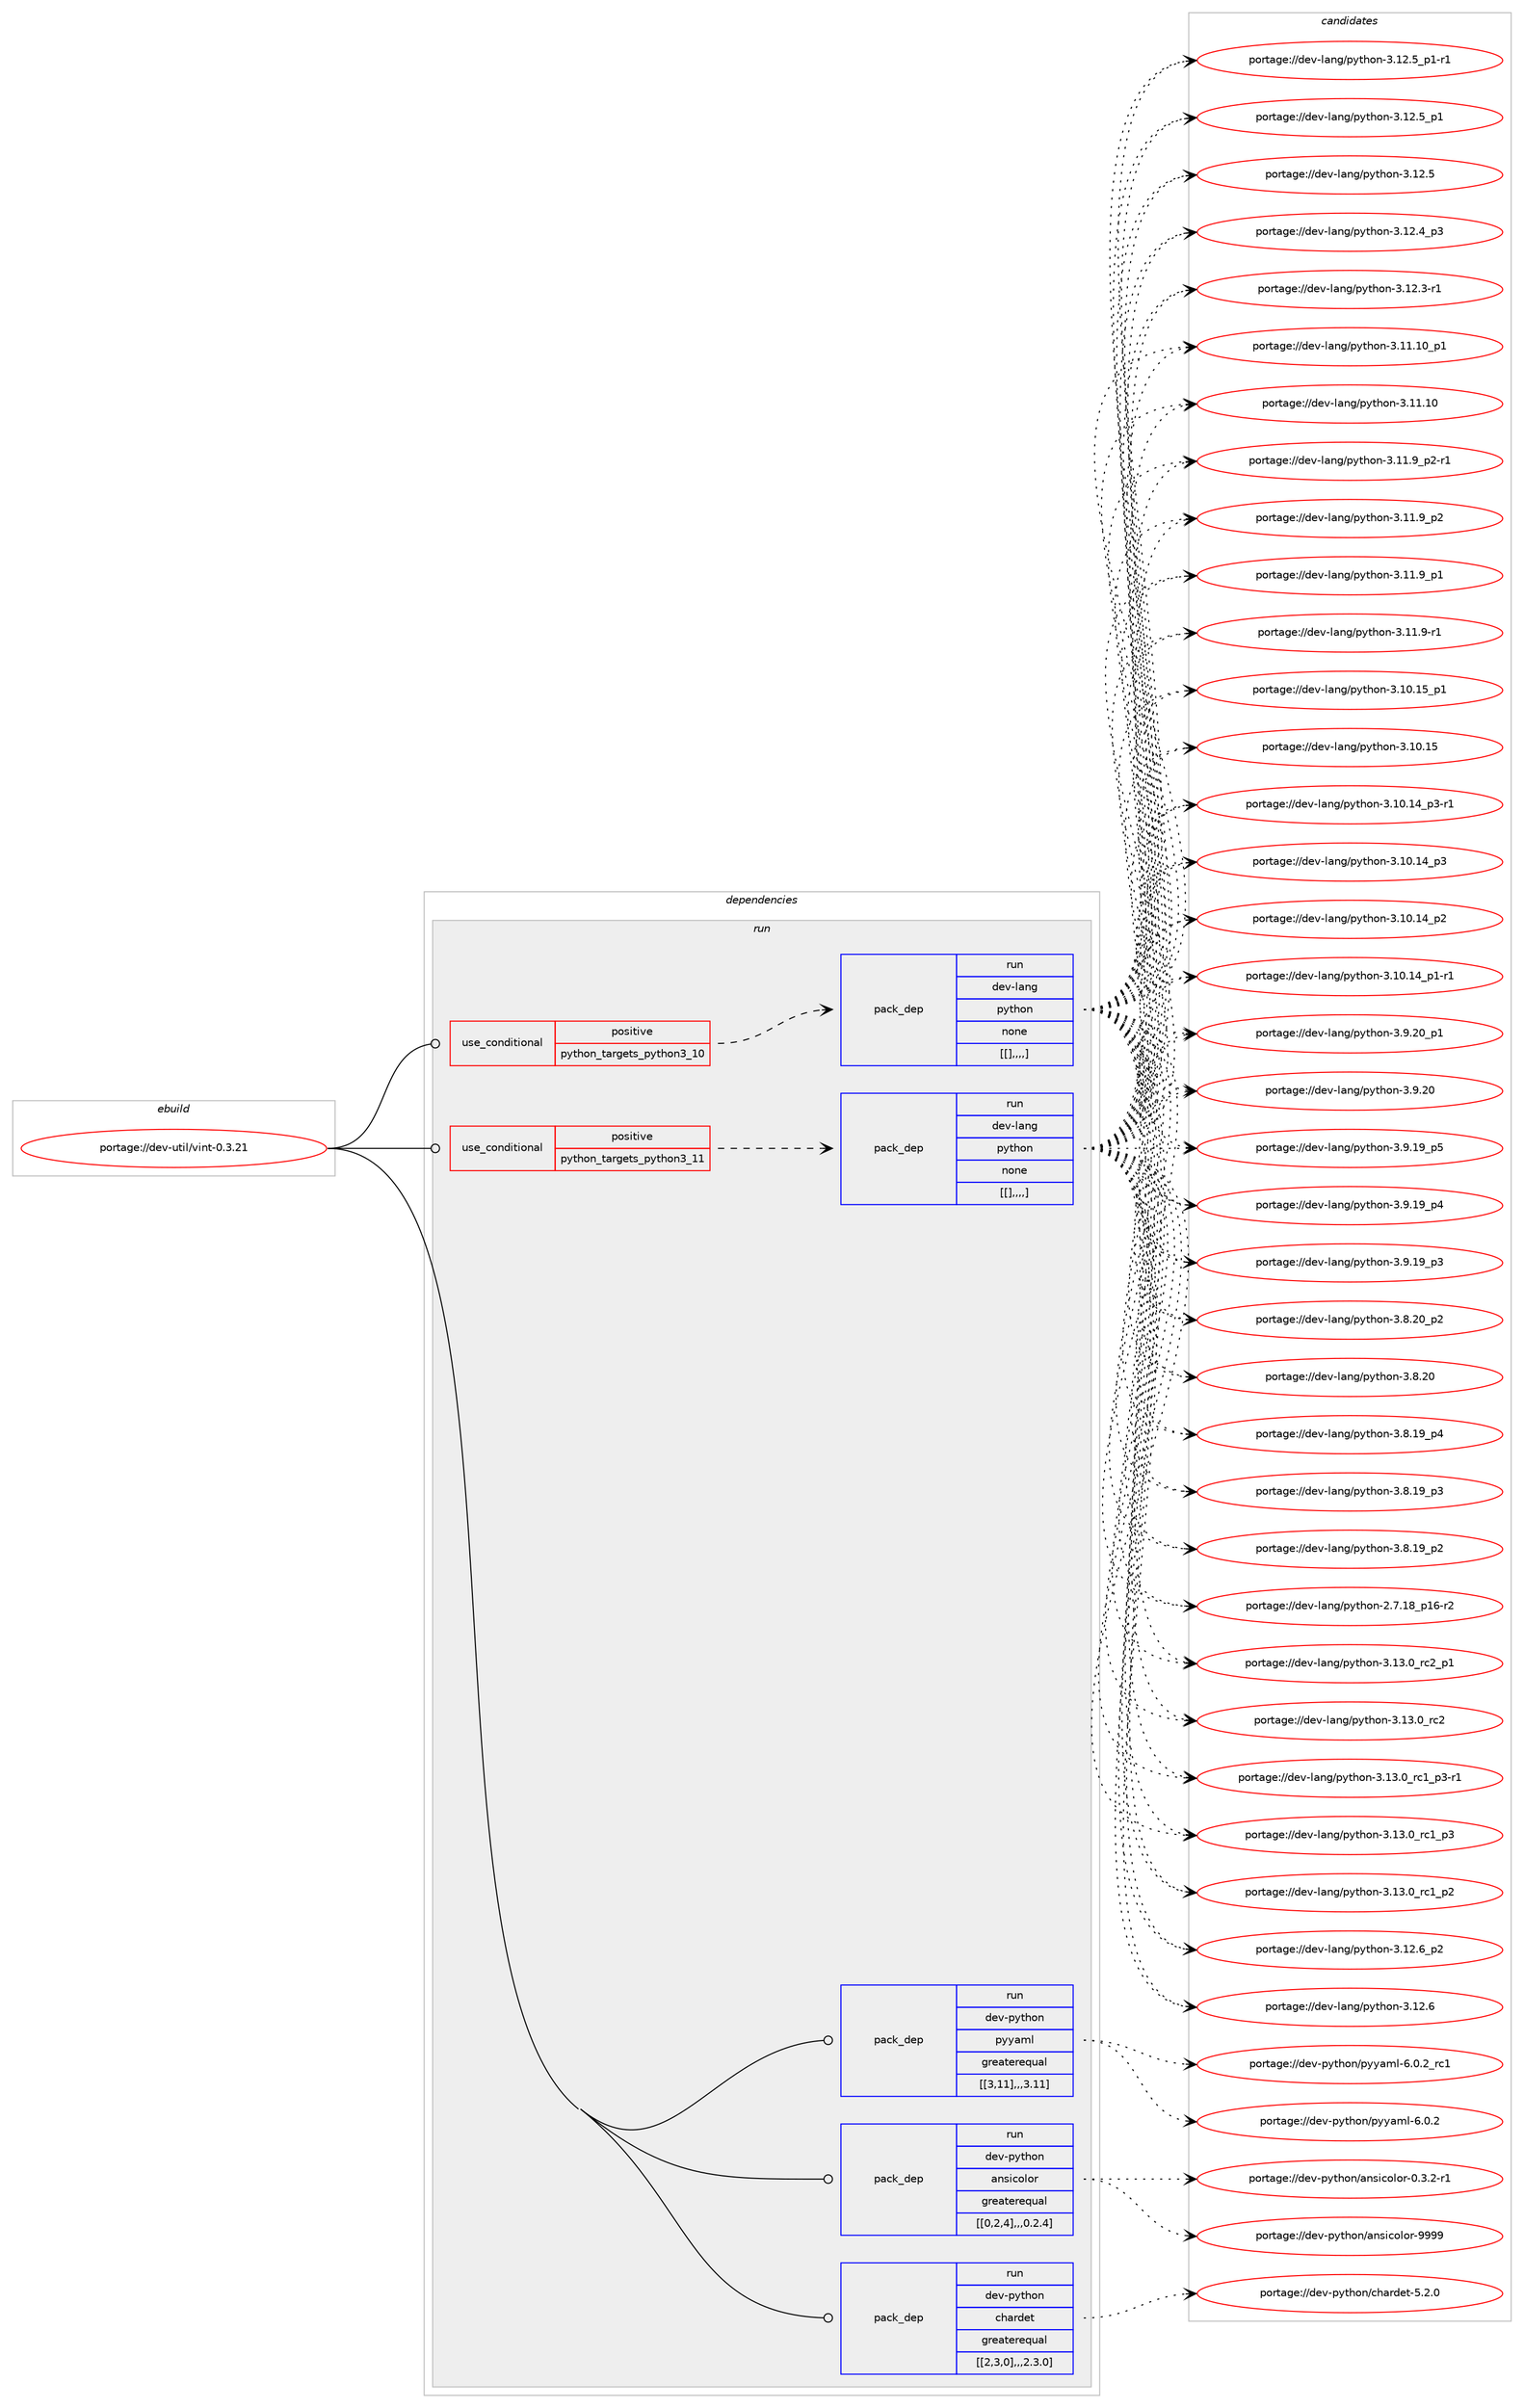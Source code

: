 digraph prolog {

# *************
# Graph options
# *************

newrank=true;
concentrate=true;
compound=true;
graph [rankdir=LR,fontname=Helvetica,fontsize=10,ranksep=1.5];#, ranksep=2.5, nodesep=0.2];
edge  [arrowhead=vee];
node  [fontname=Helvetica,fontsize=10];

# **********
# The ebuild
# **********

subgraph cluster_leftcol {
color=gray;
label=<<i>ebuild</i>>;
id [label="portage://dev-util/vint-0.3.21", color=red, width=4, href="../dev-util/vint-0.3.21.svg"];
}

# ****************
# The dependencies
# ****************

subgraph cluster_midcol {
color=gray;
label=<<i>dependencies</i>>;
subgraph cluster_compile {
fillcolor="#eeeeee";
style=filled;
label=<<i>compile</i>>;
}
subgraph cluster_compileandrun {
fillcolor="#eeeeee";
style=filled;
label=<<i>compile and run</i>>;
}
subgraph cluster_run {
fillcolor="#eeeeee";
style=filled;
label=<<i>run</i>>;
subgraph cond64492 {
dependency225232 [label=<<TABLE BORDER="0" CELLBORDER="1" CELLSPACING="0" CELLPADDING="4"><TR><TD ROWSPAN="3" CELLPADDING="10">use_conditional</TD></TR><TR><TD>positive</TD></TR><TR><TD>python_targets_python3_10</TD></TR></TABLE>>, shape=none, color=red];
subgraph pack159294 {
dependency225233 [label=<<TABLE BORDER="0" CELLBORDER="1" CELLSPACING="0" CELLPADDING="4" WIDTH="220"><TR><TD ROWSPAN="6" CELLPADDING="30">pack_dep</TD></TR><TR><TD WIDTH="110">run</TD></TR><TR><TD>dev-lang</TD></TR><TR><TD>python</TD></TR><TR><TD>none</TD></TR><TR><TD>[[],,,,]</TD></TR></TABLE>>, shape=none, color=blue];
}
dependency225232:e -> dependency225233:w [weight=20,style="dashed",arrowhead="vee"];
}
id:e -> dependency225232:w [weight=20,style="solid",arrowhead="odot"];
subgraph cond64493 {
dependency225234 [label=<<TABLE BORDER="0" CELLBORDER="1" CELLSPACING="0" CELLPADDING="4"><TR><TD ROWSPAN="3" CELLPADDING="10">use_conditional</TD></TR><TR><TD>positive</TD></TR><TR><TD>python_targets_python3_11</TD></TR></TABLE>>, shape=none, color=red];
subgraph pack159295 {
dependency225235 [label=<<TABLE BORDER="0" CELLBORDER="1" CELLSPACING="0" CELLPADDING="4" WIDTH="220"><TR><TD ROWSPAN="6" CELLPADDING="30">pack_dep</TD></TR><TR><TD WIDTH="110">run</TD></TR><TR><TD>dev-lang</TD></TR><TR><TD>python</TD></TR><TR><TD>none</TD></TR><TR><TD>[[],,,,]</TD></TR></TABLE>>, shape=none, color=blue];
}
dependency225234:e -> dependency225235:w [weight=20,style="dashed",arrowhead="vee"];
}
id:e -> dependency225234:w [weight=20,style="solid",arrowhead="odot"];
subgraph pack159296 {
dependency225236 [label=<<TABLE BORDER="0" CELLBORDER="1" CELLSPACING="0" CELLPADDING="4" WIDTH="220"><TR><TD ROWSPAN="6" CELLPADDING="30">pack_dep</TD></TR><TR><TD WIDTH="110">run</TD></TR><TR><TD>dev-python</TD></TR><TR><TD>ansicolor</TD></TR><TR><TD>greaterequal</TD></TR><TR><TD>[[0,2,4],,,0.2.4]</TD></TR></TABLE>>, shape=none, color=blue];
}
id:e -> dependency225236:w [weight=20,style="solid",arrowhead="odot"];
subgraph pack159297 {
dependency225237 [label=<<TABLE BORDER="0" CELLBORDER="1" CELLSPACING="0" CELLPADDING="4" WIDTH="220"><TR><TD ROWSPAN="6" CELLPADDING="30">pack_dep</TD></TR><TR><TD WIDTH="110">run</TD></TR><TR><TD>dev-python</TD></TR><TR><TD>chardet</TD></TR><TR><TD>greaterequal</TD></TR><TR><TD>[[2,3,0],,,2.3.0]</TD></TR></TABLE>>, shape=none, color=blue];
}
id:e -> dependency225237:w [weight=20,style="solid",arrowhead="odot"];
subgraph pack159298 {
dependency225238 [label=<<TABLE BORDER="0" CELLBORDER="1" CELLSPACING="0" CELLPADDING="4" WIDTH="220"><TR><TD ROWSPAN="6" CELLPADDING="30">pack_dep</TD></TR><TR><TD WIDTH="110">run</TD></TR><TR><TD>dev-python</TD></TR><TR><TD>pyyaml</TD></TR><TR><TD>greaterequal</TD></TR><TR><TD>[[3,11],,,3.11]</TD></TR></TABLE>>, shape=none, color=blue];
}
id:e -> dependency225238:w [weight=20,style="solid",arrowhead="odot"];
}
}

# **************
# The candidates
# **************

subgraph cluster_choices {
rank=same;
color=gray;
label=<<i>candidates</i>>;

subgraph choice159294 {
color=black;
nodesep=1;
choice100101118451089711010347112121116104111110455146495146489511499509511249 [label="portage://dev-lang/python-3.13.0_rc2_p1", color=red, width=4,href="../dev-lang/python-3.13.0_rc2_p1.svg"];
choice10010111845108971101034711212111610411111045514649514648951149950 [label="portage://dev-lang/python-3.13.0_rc2", color=red, width=4,href="../dev-lang/python-3.13.0_rc2.svg"];
choice1001011184510897110103471121211161041111104551464951464895114994995112514511449 [label="portage://dev-lang/python-3.13.0_rc1_p3-r1", color=red, width=4,href="../dev-lang/python-3.13.0_rc1_p3-r1.svg"];
choice100101118451089711010347112121116104111110455146495146489511499499511251 [label="portage://dev-lang/python-3.13.0_rc1_p3", color=red, width=4,href="../dev-lang/python-3.13.0_rc1_p3.svg"];
choice100101118451089711010347112121116104111110455146495146489511499499511250 [label="portage://dev-lang/python-3.13.0_rc1_p2", color=red, width=4,href="../dev-lang/python-3.13.0_rc1_p2.svg"];
choice100101118451089711010347112121116104111110455146495046549511250 [label="portage://dev-lang/python-3.12.6_p2", color=red, width=4,href="../dev-lang/python-3.12.6_p2.svg"];
choice10010111845108971101034711212111610411111045514649504654 [label="portage://dev-lang/python-3.12.6", color=red, width=4,href="../dev-lang/python-3.12.6.svg"];
choice1001011184510897110103471121211161041111104551464950465395112494511449 [label="portage://dev-lang/python-3.12.5_p1-r1", color=red, width=4,href="../dev-lang/python-3.12.5_p1-r1.svg"];
choice100101118451089711010347112121116104111110455146495046539511249 [label="portage://dev-lang/python-3.12.5_p1", color=red, width=4,href="../dev-lang/python-3.12.5_p1.svg"];
choice10010111845108971101034711212111610411111045514649504653 [label="portage://dev-lang/python-3.12.5", color=red, width=4,href="../dev-lang/python-3.12.5.svg"];
choice100101118451089711010347112121116104111110455146495046529511251 [label="portage://dev-lang/python-3.12.4_p3", color=red, width=4,href="../dev-lang/python-3.12.4_p3.svg"];
choice100101118451089711010347112121116104111110455146495046514511449 [label="portage://dev-lang/python-3.12.3-r1", color=red, width=4,href="../dev-lang/python-3.12.3-r1.svg"];
choice10010111845108971101034711212111610411111045514649494649489511249 [label="portage://dev-lang/python-3.11.10_p1", color=red, width=4,href="../dev-lang/python-3.11.10_p1.svg"];
choice1001011184510897110103471121211161041111104551464949464948 [label="portage://dev-lang/python-3.11.10", color=red, width=4,href="../dev-lang/python-3.11.10.svg"];
choice1001011184510897110103471121211161041111104551464949465795112504511449 [label="portage://dev-lang/python-3.11.9_p2-r1", color=red, width=4,href="../dev-lang/python-3.11.9_p2-r1.svg"];
choice100101118451089711010347112121116104111110455146494946579511250 [label="portage://dev-lang/python-3.11.9_p2", color=red, width=4,href="../dev-lang/python-3.11.9_p2.svg"];
choice100101118451089711010347112121116104111110455146494946579511249 [label="portage://dev-lang/python-3.11.9_p1", color=red, width=4,href="../dev-lang/python-3.11.9_p1.svg"];
choice100101118451089711010347112121116104111110455146494946574511449 [label="portage://dev-lang/python-3.11.9-r1", color=red, width=4,href="../dev-lang/python-3.11.9-r1.svg"];
choice10010111845108971101034711212111610411111045514649484649539511249 [label="portage://dev-lang/python-3.10.15_p1", color=red, width=4,href="../dev-lang/python-3.10.15_p1.svg"];
choice1001011184510897110103471121211161041111104551464948464953 [label="portage://dev-lang/python-3.10.15", color=red, width=4,href="../dev-lang/python-3.10.15.svg"];
choice100101118451089711010347112121116104111110455146494846495295112514511449 [label="portage://dev-lang/python-3.10.14_p3-r1", color=red, width=4,href="../dev-lang/python-3.10.14_p3-r1.svg"];
choice10010111845108971101034711212111610411111045514649484649529511251 [label="portage://dev-lang/python-3.10.14_p3", color=red, width=4,href="../dev-lang/python-3.10.14_p3.svg"];
choice10010111845108971101034711212111610411111045514649484649529511250 [label="portage://dev-lang/python-3.10.14_p2", color=red, width=4,href="../dev-lang/python-3.10.14_p2.svg"];
choice100101118451089711010347112121116104111110455146494846495295112494511449 [label="portage://dev-lang/python-3.10.14_p1-r1", color=red, width=4,href="../dev-lang/python-3.10.14_p1-r1.svg"];
choice100101118451089711010347112121116104111110455146574650489511249 [label="portage://dev-lang/python-3.9.20_p1", color=red, width=4,href="../dev-lang/python-3.9.20_p1.svg"];
choice10010111845108971101034711212111610411111045514657465048 [label="portage://dev-lang/python-3.9.20", color=red, width=4,href="../dev-lang/python-3.9.20.svg"];
choice100101118451089711010347112121116104111110455146574649579511253 [label="portage://dev-lang/python-3.9.19_p5", color=red, width=4,href="../dev-lang/python-3.9.19_p5.svg"];
choice100101118451089711010347112121116104111110455146574649579511252 [label="portage://dev-lang/python-3.9.19_p4", color=red, width=4,href="../dev-lang/python-3.9.19_p4.svg"];
choice100101118451089711010347112121116104111110455146574649579511251 [label="portage://dev-lang/python-3.9.19_p3", color=red, width=4,href="../dev-lang/python-3.9.19_p3.svg"];
choice100101118451089711010347112121116104111110455146564650489511250 [label="portage://dev-lang/python-3.8.20_p2", color=red, width=4,href="../dev-lang/python-3.8.20_p2.svg"];
choice10010111845108971101034711212111610411111045514656465048 [label="portage://dev-lang/python-3.8.20", color=red, width=4,href="../dev-lang/python-3.8.20.svg"];
choice100101118451089711010347112121116104111110455146564649579511252 [label="portage://dev-lang/python-3.8.19_p4", color=red, width=4,href="../dev-lang/python-3.8.19_p4.svg"];
choice100101118451089711010347112121116104111110455146564649579511251 [label="portage://dev-lang/python-3.8.19_p3", color=red, width=4,href="../dev-lang/python-3.8.19_p3.svg"];
choice100101118451089711010347112121116104111110455146564649579511250 [label="portage://dev-lang/python-3.8.19_p2", color=red, width=4,href="../dev-lang/python-3.8.19_p2.svg"];
choice100101118451089711010347112121116104111110455046554649569511249544511450 [label="portage://dev-lang/python-2.7.18_p16-r2", color=red, width=4,href="../dev-lang/python-2.7.18_p16-r2.svg"];
dependency225233:e -> choice100101118451089711010347112121116104111110455146495146489511499509511249:w [style=dotted,weight="100"];
dependency225233:e -> choice10010111845108971101034711212111610411111045514649514648951149950:w [style=dotted,weight="100"];
dependency225233:e -> choice1001011184510897110103471121211161041111104551464951464895114994995112514511449:w [style=dotted,weight="100"];
dependency225233:e -> choice100101118451089711010347112121116104111110455146495146489511499499511251:w [style=dotted,weight="100"];
dependency225233:e -> choice100101118451089711010347112121116104111110455146495146489511499499511250:w [style=dotted,weight="100"];
dependency225233:e -> choice100101118451089711010347112121116104111110455146495046549511250:w [style=dotted,weight="100"];
dependency225233:e -> choice10010111845108971101034711212111610411111045514649504654:w [style=dotted,weight="100"];
dependency225233:e -> choice1001011184510897110103471121211161041111104551464950465395112494511449:w [style=dotted,weight="100"];
dependency225233:e -> choice100101118451089711010347112121116104111110455146495046539511249:w [style=dotted,weight="100"];
dependency225233:e -> choice10010111845108971101034711212111610411111045514649504653:w [style=dotted,weight="100"];
dependency225233:e -> choice100101118451089711010347112121116104111110455146495046529511251:w [style=dotted,weight="100"];
dependency225233:e -> choice100101118451089711010347112121116104111110455146495046514511449:w [style=dotted,weight="100"];
dependency225233:e -> choice10010111845108971101034711212111610411111045514649494649489511249:w [style=dotted,weight="100"];
dependency225233:e -> choice1001011184510897110103471121211161041111104551464949464948:w [style=dotted,weight="100"];
dependency225233:e -> choice1001011184510897110103471121211161041111104551464949465795112504511449:w [style=dotted,weight="100"];
dependency225233:e -> choice100101118451089711010347112121116104111110455146494946579511250:w [style=dotted,weight="100"];
dependency225233:e -> choice100101118451089711010347112121116104111110455146494946579511249:w [style=dotted,weight="100"];
dependency225233:e -> choice100101118451089711010347112121116104111110455146494946574511449:w [style=dotted,weight="100"];
dependency225233:e -> choice10010111845108971101034711212111610411111045514649484649539511249:w [style=dotted,weight="100"];
dependency225233:e -> choice1001011184510897110103471121211161041111104551464948464953:w [style=dotted,weight="100"];
dependency225233:e -> choice100101118451089711010347112121116104111110455146494846495295112514511449:w [style=dotted,weight="100"];
dependency225233:e -> choice10010111845108971101034711212111610411111045514649484649529511251:w [style=dotted,weight="100"];
dependency225233:e -> choice10010111845108971101034711212111610411111045514649484649529511250:w [style=dotted,weight="100"];
dependency225233:e -> choice100101118451089711010347112121116104111110455146494846495295112494511449:w [style=dotted,weight="100"];
dependency225233:e -> choice100101118451089711010347112121116104111110455146574650489511249:w [style=dotted,weight="100"];
dependency225233:e -> choice10010111845108971101034711212111610411111045514657465048:w [style=dotted,weight="100"];
dependency225233:e -> choice100101118451089711010347112121116104111110455146574649579511253:w [style=dotted,weight="100"];
dependency225233:e -> choice100101118451089711010347112121116104111110455146574649579511252:w [style=dotted,weight="100"];
dependency225233:e -> choice100101118451089711010347112121116104111110455146574649579511251:w [style=dotted,weight="100"];
dependency225233:e -> choice100101118451089711010347112121116104111110455146564650489511250:w [style=dotted,weight="100"];
dependency225233:e -> choice10010111845108971101034711212111610411111045514656465048:w [style=dotted,weight="100"];
dependency225233:e -> choice100101118451089711010347112121116104111110455146564649579511252:w [style=dotted,weight="100"];
dependency225233:e -> choice100101118451089711010347112121116104111110455146564649579511251:w [style=dotted,weight="100"];
dependency225233:e -> choice100101118451089711010347112121116104111110455146564649579511250:w [style=dotted,weight="100"];
dependency225233:e -> choice100101118451089711010347112121116104111110455046554649569511249544511450:w [style=dotted,weight="100"];
}
subgraph choice159295 {
color=black;
nodesep=1;
choice100101118451089711010347112121116104111110455146495146489511499509511249 [label="portage://dev-lang/python-3.13.0_rc2_p1", color=red, width=4,href="../dev-lang/python-3.13.0_rc2_p1.svg"];
choice10010111845108971101034711212111610411111045514649514648951149950 [label="portage://dev-lang/python-3.13.0_rc2", color=red, width=4,href="../dev-lang/python-3.13.0_rc2.svg"];
choice1001011184510897110103471121211161041111104551464951464895114994995112514511449 [label="portage://dev-lang/python-3.13.0_rc1_p3-r1", color=red, width=4,href="../dev-lang/python-3.13.0_rc1_p3-r1.svg"];
choice100101118451089711010347112121116104111110455146495146489511499499511251 [label="portage://dev-lang/python-3.13.0_rc1_p3", color=red, width=4,href="../dev-lang/python-3.13.0_rc1_p3.svg"];
choice100101118451089711010347112121116104111110455146495146489511499499511250 [label="portage://dev-lang/python-3.13.0_rc1_p2", color=red, width=4,href="../dev-lang/python-3.13.0_rc1_p2.svg"];
choice100101118451089711010347112121116104111110455146495046549511250 [label="portage://dev-lang/python-3.12.6_p2", color=red, width=4,href="../dev-lang/python-3.12.6_p2.svg"];
choice10010111845108971101034711212111610411111045514649504654 [label="portage://dev-lang/python-3.12.6", color=red, width=4,href="../dev-lang/python-3.12.6.svg"];
choice1001011184510897110103471121211161041111104551464950465395112494511449 [label="portage://dev-lang/python-3.12.5_p1-r1", color=red, width=4,href="../dev-lang/python-3.12.5_p1-r1.svg"];
choice100101118451089711010347112121116104111110455146495046539511249 [label="portage://dev-lang/python-3.12.5_p1", color=red, width=4,href="../dev-lang/python-3.12.5_p1.svg"];
choice10010111845108971101034711212111610411111045514649504653 [label="portage://dev-lang/python-3.12.5", color=red, width=4,href="../dev-lang/python-3.12.5.svg"];
choice100101118451089711010347112121116104111110455146495046529511251 [label="portage://dev-lang/python-3.12.4_p3", color=red, width=4,href="../dev-lang/python-3.12.4_p3.svg"];
choice100101118451089711010347112121116104111110455146495046514511449 [label="portage://dev-lang/python-3.12.3-r1", color=red, width=4,href="../dev-lang/python-3.12.3-r1.svg"];
choice10010111845108971101034711212111610411111045514649494649489511249 [label="portage://dev-lang/python-3.11.10_p1", color=red, width=4,href="../dev-lang/python-3.11.10_p1.svg"];
choice1001011184510897110103471121211161041111104551464949464948 [label="portage://dev-lang/python-3.11.10", color=red, width=4,href="../dev-lang/python-3.11.10.svg"];
choice1001011184510897110103471121211161041111104551464949465795112504511449 [label="portage://dev-lang/python-3.11.9_p2-r1", color=red, width=4,href="../dev-lang/python-3.11.9_p2-r1.svg"];
choice100101118451089711010347112121116104111110455146494946579511250 [label="portage://dev-lang/python-3.11.9_p2", color=red, width=4,href="../dev-lang/python-3.11.9_p2.svg"];
choice100101118451089711010347112121116104111110455146494946579511249 [label="portage://dev-lang/python-3.11.9_p1", color=red, width=4,href="../dev-lang/python-3.11.9_p1.svg"];
choice100101118451089711010347112121116104111110455146494946574511449 [label="portage://dev-lang/python-3.11.9-r1", color=red, width=4,href="../dev-lang/python-3.11.9-r1.svg"];
choice10010111845108971101034711212111610411111045514649484649539511249 [label="portage://dev-lang/python-3.10.15_p1", color=red, width=4,href="../dev-lang/python-3.10.15_p1.svg"];
choice1001011184510897110103471121211161041111104551464948464953 [label="portage://dev-lang/python-3.10.15", color=red, width=4,href="../dev-lang/python-3.10.15.svg"];
choice100101118451089711010347112121116104111110455146494846495295112514511449 [label="portage://dev-lang/python-3.10.14_p3-r1", color=red, width=4,href="../dev-lang/python-3.10.14_p3-r1.svg"];
choice10010111845108971101034711212111610411111045514649484649529511251 [label="portage://dev-lang/python-3.10.14_p3", color=red, width=4,href="../dev-lang/python-3.10.14_p3.svg"];
choice10010111845108971101034711212111610411111045514649484649529511250 [label="portage://dev-lang/python-3.10.14_p2", color=red, width=4,href="../dev-lang/python-3.10.14_p2.svg"];
choice100101118451089711010347112121116104111110455146494846495295112494511449 [label="portage://dev-lang/python-3.10.14_p1-r1", color=red, width=4,href="../dev-lang/python-3.10.14_p1-r1.svg"];
choice100101118451089711010347112121116104111110455146574650489511249 [label="portage://dev-lang/python-3.9.20_p1", color=red, width=4,href="../dev-lang/python-3.9.20_p1.svg"];
choice10010111845108971101034711212111610411111045514657465048 [label="portage://dev-lang/python-3.9.20", color=red, width=4,href="../dev-lang/python-3.9.20.svg"];
choice100101118451089711010347112121116104111110455146574649579511253 [label="portage://dev-lang/python-3.9.19_p5", color=red, width=4,href="../dev-lang/python-3.9.19_p5.svg"];
choice100101118451089711010347112121116104111110455146574649579511252 [label="portage://dev-lang/python-3.9.19_p4", color=red, width=4,href="../dev-lang/python-3.9.19_p4.svg"];
choice100101118451089711010347112121116104111110455146574649579511251 [label="portage://dev-lang/python-3.9.19_p3", color=red, width=4,href="../dev-lang/python-3.9.19_p3.svg"];
choice100101118451089711010347112121116104111110455146564650489511250 [label="portage://dev-lang/python-3.8.20_p2", color=red, width=4,href="../dev-lang/python-3.8.20_p2.svg"];
choice10010111845108971101034711212111610411111045514656465048 [label="portage://dev-lang/python-3.8.20", color=red, width=4,href="../dev-lang/python-3.8.20.svg"];
choice100101118451089711010347112121116104111110455146564649579511252 [label="portage://dev-lang/python-3.8.19_p4", color=red, width=4,href="../dev-lang/python-3.8.19_p4.svg"];
choice100101118451089711010347112121116104111110455146564649579511251 [label="portage://dev-lang/python-3.8.19_p3", color=red, width=4,href="../dev-lang/python-3.8.19_p3.svg"];
choice100101118451089711010347112121116104111110455146564649579511250 [label="portage://dev-lang/python-3.8.19_p2", color=red, width=4,href="../dev-lang/python-3.8.19_p2.svg"];
choice100101118451089711010347112121116104111110455046554649569511249544511450 [label="portage://dev-lang/python-2.7.18_p16-r2", color=red, width=4,href="../dev-lang/python-2.7.18_p16-r2.svg"];
dependency225235:e -> choice100101118451089711010347112121116104111110455146495146489511499509511249:w [style=dotted,weight="100"];
dependency225235:e -> choice10010111845108971101034711212111610411111045514649514648951149950:w [style=dotted,weight="100"];
dependency225235:e -> choice1001011184510897110103471121211161041111104551464951464895114994995112514511449:w [style=dotted,weight="100"];
dependency225235:e -> choice100101118451089711010347112121116104111110455146495146489511499499511251:w [style=dotted,weight="100"];
dependency225235:e -> choice100101118451089711010347112121116104111110455146495146489511499499511250:w [style=dotted,weight="100"];
dependency225235:e -> choice100101118451089711010347112121116104111110455146495046549511250:w [style=dotted,weight="100"];
dependency225235:e -> choice10010111845108971101034711212111610411111045514649504654:w [style=dotted,weight="100"];
dependency225235:e -> choice1001011184510897110103471121211161041111104551464950465395112494511449:w [style=dotted,weight="100"];
dependency225235:e -> choice100101118451089711010347112121116104111110455146495046539511249:w [style=dotted,weight="100"];
dependency225235:e -> choice10010111845108971101034711212111610411111045514649504653:w [style=dotted,weight="100"];
dependency225235:e -> choice100101118451089711010347112121116104111110455146495046529511251:w [style=dotted,weight="100"];
dependency225235:e -> choice100101118451089711010347112121116104111110455146495046514511449:w [style=dotted,weight="100"];
dependency225235:e -> choice10010111845108971101034711212111610411111045514649494649489511249:w [style=dotted,weight="100"];
dependency225235:e -> choice1001011184510897110103471121211161041111104551464949464948:w [style=dotted,weight="100"];
dependency225235:e -> choice1001011184510897110103471121211161041111104551464949465795112504511449:w [style=dotted,weight="100"];
dependency225235:e -> choice100101118451089711010347112121116104111110455146494946579511250:w [style=dotted,weight="100"];
dependency225235:e -> choice100101118451089711010347112121116104111110455146494946579511249:w [style=dotted,weight="100"];
dependency225235:e -> choice100101118451089711010347112121116104111110455146494946574511449:w [style=dotted,weight="100"];
dependency225235:e -> choice10010111845108971101034711212111610411111045514649484649539511249:w [style=dotted,weight="100"];
dependency225235:e -> choice1001011184510897110103471121211161041111104551464948464953:w [style=dotted,weight="100"];
dependency225235:e -> choice100101118451089711010347112121116104111110455146494846495295112514511449:w [style=dotted,weight="100"];
dependency225235:e -> choice10010111845108971101034711212111610411111045514649484649529511251:w [style=dotted,weight="100"];
dependency225235:e -> choice10010111845108971101034711212111610411111045514649484649529511250:w [style=dotted,weight="100"];
dependency225235:e -> choice100101118451089711010347112121116104111110455146494846495295112494511449:w [style=dotted,weight="100"];
dependency225235:e -> choice100101118451089711010347112121116104111110455146574650489511249:w [style=dotted,weight="100"];
dependency225235:e -> choice10010111845108971101034711212111610411111045514657465048:w [style=dotted,weight="100"];
dependency225235:e -> choice100101118451089711010347112121116104111110455146574649579511253:w [style=dotted,weight="100"];
dependency225235:e -> choice100101118451089711010347112121116104111110455146574649579511252:w [style=dotted,weight="100"];
dependency225235:e -> choice100101118451089711010347112121116104111110455146574649579511251:w [style=dotted,weight="100"];
dependency225235:e -> choice100101118451089711010347112121116104111110455146564650489511250:w [style=dotted,weight="100"];
dependency225235:e -> choice10010111845108971101034711212111610411111045514656465048:w [style=dotted,weight="100"];
dependency225235:e -> choice100101118451089711010347112121116104111110455146564649579511252:w [style=dotted,weight="100"];
dependency225235:e -> choice100101118451089711010347112121116104111110455146564649579511251:w [style=dotted,weight="100"];
dependency225235:e -> choice100101118451089711010347112121116104111110455146564649579511250:w [style=dotted,weight="100"];
dependency225235:e -> choice100101118451089711010347112121116104111110455046554649569511249544511450:w [style=dotted,weight="100"];
}
subgraph choice159296 {
color=black;
nodesep=1;
choice100101118451121211161041111104797110115105991111081111144557575757 [label="portage://dev-python/ansicolor-9999", color=red, width=4,href="../dev-python/ansicolor-9999.svg"];
choice100101118451121211161041111104797110115105991111081111144548465146504511449 [label="portage://dev-python/ansicolor-0.3.2-r1", color=red, width=4,href="../dev-python/ansicolor-0.3.2-r1.svg"];
dependency225236:e -> choice100101118451121211161041111104797110115105991111081111144557575757:w [style=dotted,weight="100"];
dependency225236:e -> choice100101118451121211161041111104797110115105991111081111144548465146504511449:w [style=dotted,weight="100"];
}
subgraph choice159297 {
color=black;
nodesep=1;
choice10010111845112121116104111110479910497114100101116455346504648 [label="portage://dev-python/chardet-5.2.0", color=red, width=4,href="../dev-python/chardet-5.2.0.svg"];
dependency225237:e -> choice10010111845112121116104111110479910497114100101116455346504648:w [style=dotted,weight="100"];
}
subgraph choice159298 {
color=black;
nodesep=1;
choice100101118451121211161041111104711212112197109108455446484650951149949 [label="portage://dev-python/pyyaml-6.0.2_rc1", color=red, width=4,href="../dev-python/pyyaml-6.0.2_rc1.svg"];
choice100101118451121211161041111104711212112197109108455446484650 [label="portage://dev-python/pyyaml-6.0.2", color=red, width=4,href="../dev-python/pyyaml-6.0.2.svg"];
dependency225238:e -> choice100101118451121211161041111104711212112197109108455446484650951149949:w [style=dotted,weight="100"];
dependency225238:e -> choice100101118451121211161041111104711212112197109108455446484650:w [style=dotted,weight="100"];
}
}

}
